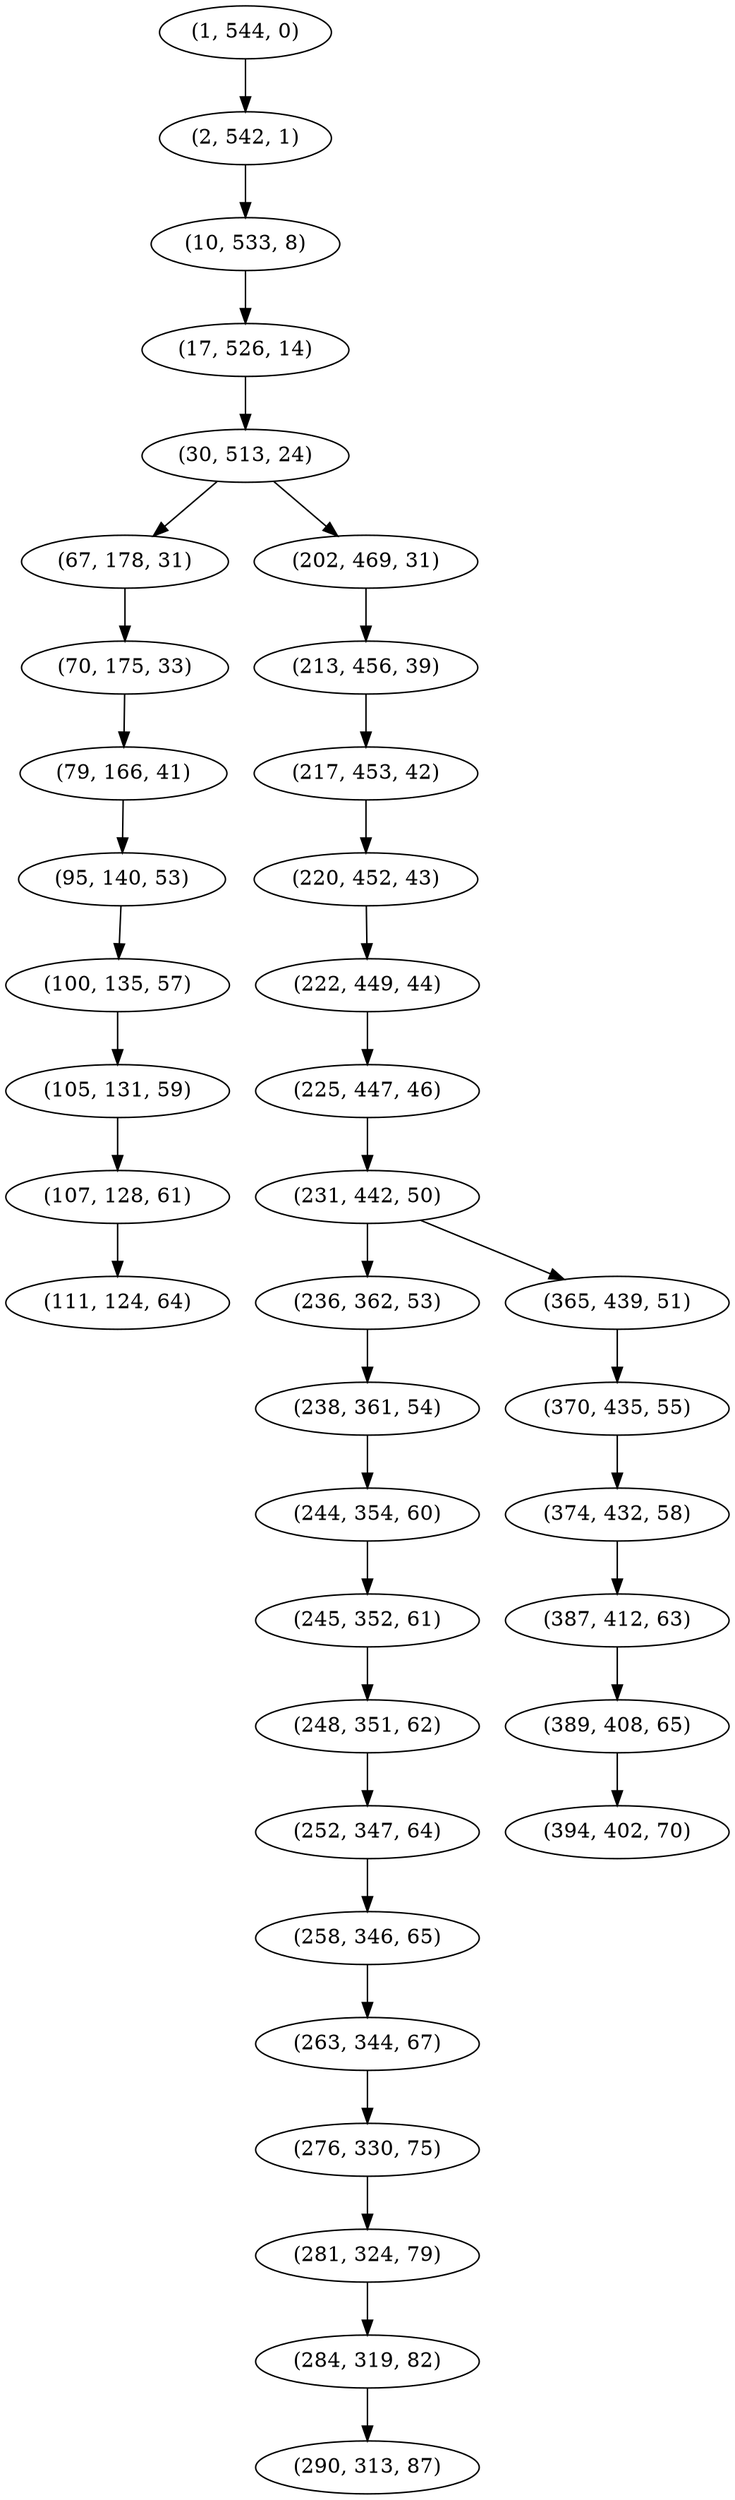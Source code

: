 digraph tree {
    "(1, 544, 0)";
    "(2, 542, 1)";
    "(10, 533, 8)";
    "(17, 526, 14)";
    "(30, 513, 24)";
    "(67, 178, 31)";
    "(70, 175, 33)";
    "(79, 166, 41)";
    "(95, 140, 53)";
    "(100, 135, 57)";
    "(105, 131, 59)";
    "(107, 128, 61)";
    "(111, 124, 64)";
    "(202, 469, 31)";
    "(213, 456, 39)";
    "(217, 453, 42)";
    "(220, 452, 43)";
    "(222, 449, 44)";
    "(225, 447, 46)";
    "(231, 442, 50)";
    "(236, 362, 53)";
    "(238, 361, 54)";
    "(244, 354, 60)";
    "(245, 352, 61)";
    "(248, 351, 62)";
    "(252, 347, 64)";
    "(258, 346, 65)";
    "(263, 344, 67)";
    "(276, 330, 75)";
    "(281, 324, 79)";
    "(284, 319, 82)";
    "(290, 313, 87)";
    "(365, 439, 51)";
    "(370, 435, 55)";
    "(374, 432, 58)";
    "(387, 412, 63)";
    "(389, 408, 65)";
    "(394, 402, 70)";
    "(1, 544, 0)" -> "(2, 542, 1)";
    "(2, 542, 1)" -> "(10, 533, 8)";
    "(10, 533, 8)" -> "(17, 526, 14)";
    "(17, 526, 14)" -> "(30, 513, 24)";
    "(30, 513, 24)" -> "(67, 178, 31)";
    "(30, 513, 24)" -> "(202, 469, 31)";
    "(67, 178, 31)" -> "(70, 175, 33)";
    "(70, 175, 33)" -> "(79, 166, 41)";
    "(79, 166, 41)" -> "(95, 140, 53)";
    "(95, 140, 53)" -> "(100, 135, 57)";
    "(100, 135, 57)" -> "(105, 131, 59)";
    "(105, 131, 59)" -> "(107, 128, 61)";
    "(107, 128, 61)" -> "(111, 124, 64)";
    "(202, 469, 31)" -> "(213, 456, 39)";
    "(213, 456, 39)" -> "(217, 453, 42)";
    "(217, 453, 42)" -> "(220, 452, 43)";
    "(220, 452, 43)" -> "(222, 449, 44)";
    "(222, 449, 44)" -> "(225, 447, 46)";
    "(225, 447, 46)" -> "(231, 442, 50)";
    "(231, 442, 50)" -> "(236, 362, 53)";
    "(231, 442, 50)" -> "(365, 439, 51)";
    "(236, 362, 53)" -> "(238, 361, 54)";
    "(238, 361, 54)" -> "(244, 354, 60)";
    "(244, 354, 60)" -> "(245, 352, 61)";
    "(245, 352, 61)" -> "(248, 351, 62)";
    "(248, 351, 62)" -> "(252, 347, 64)";
    "(252, 347, 64)" -> "(258, 346, 65)";
    "(258, 346, 65)" -> "(263, 344, 67)";
    "(263, 344, 67)" -> "(276, 330, 75)";
    "(276, 330, 75)" -> "(281, 324, 79)";
    "(281, 324, 79)" -> "(284, 319, 82)";
    "(284, 319, 82)" -> "(290, 313, 87)";
    "(365, 439, 51)" -> "(370, 435, 55)";
    "(370, 435, 55)" -> "(374, 432, 58)";
    "(374, 432, 58)" -> "(387, 412, 63)";
    "(387, 412, 63)" -> "(389, 408, 65)";
    "(389, 408, 65)" -> "(394, 402, 70)";
}
